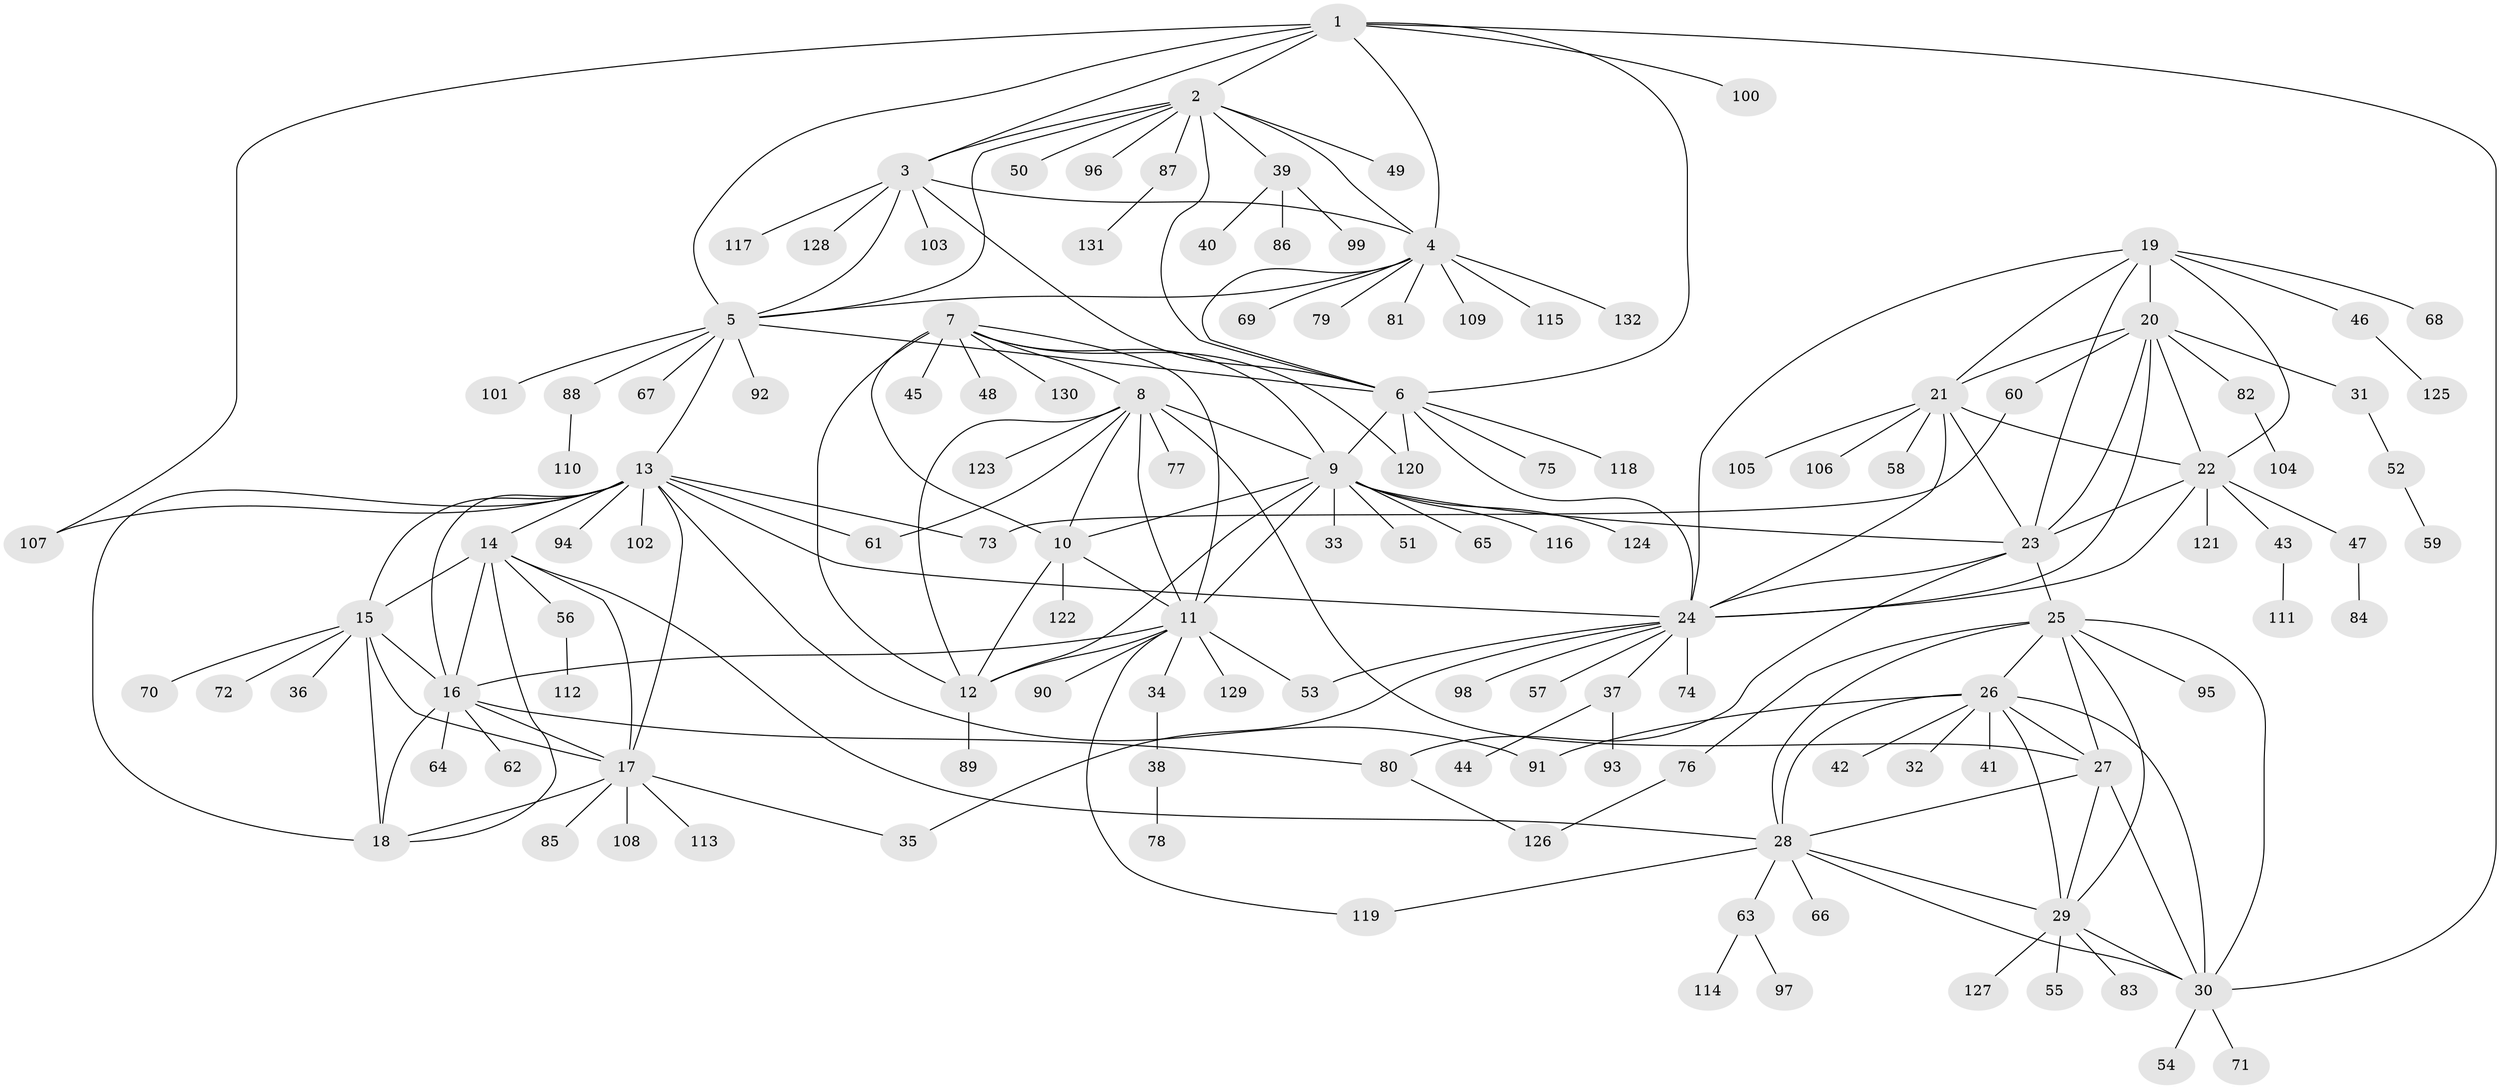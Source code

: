 // Generated by graph-tools (version 1.1) at 2025/02/03/09/25 03:02:46]
// undirected, 132 vertices, 197 edges
graph export_dot {
graph [start="1"]
  node [color=gray90,style=filled];
  1;
  2;
  3;
  4;
  5;
  6;
  7;
  8;
  9;
  10;
  11;
  12;
  13;
  14;
  15;
  16;
  17;
  18;
  19;
  20;
  21;
  22;
  23;
  24;
  25;
  26;
  27;
  28;
  29;
  30;
  31;
  32;
  33;
  34;
  35;
  36;
  37;
  38;
  39;
  40;
  41;
  42;
  43;
  44;
  45;
  46;
  47;
  48;
  49;
  50;
  51;
  52;
  53;
  54;
  55;
  56;
  57;
  58;
  59;
  60;
  61;
  62;
  63;
  64;
  65;
  66;
  67;
  68;
  69;
  70;
  71;
  72;
  73;
  74;
  75;
  76;
  77;
  78;
  79;
  80;
  81;
  82;
  83;
  84;
  85;
  86;
  87;
  88;
  89;
  90;
  91;
  92;
  93;
  94;
  95;
  96;
  97;
  98;
  99;
  100;
  101;
  102;
  103;
  104;
  105;
  106;
  107;
  108;
  109;
  110;
  111;
  112;
  113;
  114;
  115;
  116;
  117;
  118;
  119;
  120;
  121;
  122;
  123;
  124;
  125;
  126;
  127;
  128;
  129;
  130;
  131;
  132;
  1 -- 2;
  1 -- 3;
  1 -- 4;
  1 -- 5;
  1 -- 6;
  1 -- 30;
  1 -- 100;
  1 -- 107;
  2 -- 3;
  2 -- 4;
  2 -- 5;
  2 -- 6;
  2 -- 39;
  2 -- 49;
  2 -- 50;
  2 -- 87;
  2 -- 96;
  3 -- 4;
  3 -- 5;
  3 -- 6;
  3 -- 103;
  3 -- 117;
  3 -- 128;
  4 -- 5;
  4 -- 6;
  4 -- 69;
  4 -- 79;
  4 -- 81;
  4 -- 109;
  4 -- 115;
  4 -- 132;
  5 -- 6;
  5 -- 13;
  5 -- 67;
  5 -- 88;
  5 -- 92;
  5 -- 101;
  6 -- 9;
  6 -- 24;
  6 -- 75;
  6 -- 118;
  6 -- 120;
  7 -- 8;
  7 -- 9;
  7 -- 10;
  7 -- 11;
  7 -- 12;
  7 -- 45;
  7 -- 48;
  7 -- 120;
  7 -- 130;
  8 -- 9;
  8 -- 10;
  8 -- 11;
  8 -- 12;
  8 -- 27;
  8 -- 61;
  8 -- 77;
  8 -- 123;
  9 -- 10;
  9 -- 11;
  9 -- 12;
  9 -- 23;
  9 -- 33;
  9 -- 51;
  9 -- 65;
  9 -- 116;
  9 -- 124;
  10 -- 11;
  10 -- 12;
  10 -- 122;
  11 -- 12;
  11 -- 16;
  11 -- 34;
  11 -- 53;
  11 -- 90;
  11 -- 119;
  11 -- 129;
  12 -- 89;
  13 -- 14;
  13 -- 15;
  13 -- 16;
  13 -- 17;
  13 -- 18;
  13 -- 24;
  13 -- 61;
  13 -- 73;
  13 -- 91;
  13 -- 94;
  13 -- 102;
  13 -- 107;
  14 -- 15;
  14 -- 16;
  14 -- 17;
  14 -- 18;
  14 -- 28;
  14 -- 56;
  15 -- 16;
  15 -- 17;
  15 -- 18;
  15 -- 36;
  15 -- 70;
  15 -- 72;
  16 -- 17;
  16 -- 18;
  16 -- 62;
  16 -- 64;
  16 -- 80;
  17 -- 18;
  17 -- 35;
  17 -- 85;
  17 -- 108;
  17 -- 113;
  19 -- 20;
  19 -- 21;
  19 -- 22;
  19 -- 23;
  19 -- 24;
  19 -- 46;
  19 -- 68;
  20 -- 21;
  20 -- 22;
  20 -- 23;
  20 -- 24;
  20 -- 31;
  20 -- 60;
  20 -- 82;
  21 -- 22;
  21 -- 23;
  21 -- 24;
  21 -- 58;
  21 -- 105;
  21 -- 106;
  22 -- 23;
  22 -- 24;
  22 -- 43;
  22 -- 47;
  22 -- 121;
  23 -- 24;
  23 -- 25;
  23 -- 80;
  24 -- 35;
  24 -- 37;
  24 -- 53;
  24 -- 57;
  24 -- 74;
  24 -- 98;
  25 -- 26;
  25 -- 27;
  25 -- 28;
  25 -- 29;
  25 -- 30;
  25 -- 76;
  25 -- 95;
  26 -- 27;
  26 -- 28;
  26 -- 29;
  26 -- 30;
  26 -- 32;
  26 -- 41;
  26 -- 42;
  26 -- 91;
  27 -- 28;
  27 -- 29;
  27 -- 30;
  28 -- 29;
  28 -- 30;
  28 -- 63;
  28 -- 66;
  28 -- 119;
  29 -- 30;
  29 -- 55;
  29 -- 83;
  29 -- 127;
  30 -- 54;
  30 -- 71;
  31 -- 52;
  34 -- 38;
  37 -- 44;
  37 -- 93;
  38 -- 78;
  39 -- 40;
  39 -- 86;
  39 -- 99;
  43 -- 111;
  46 -- 125;
  47 -- 84;
  52 -- 59;
  56 -- 112;
  60 -- 73;
  63 -- 97;
  63 -- 114;
  76 -- 126;
  80 -- 126;
  82 -- 104;
  87 -- 131;
  88 -- 110;
}
